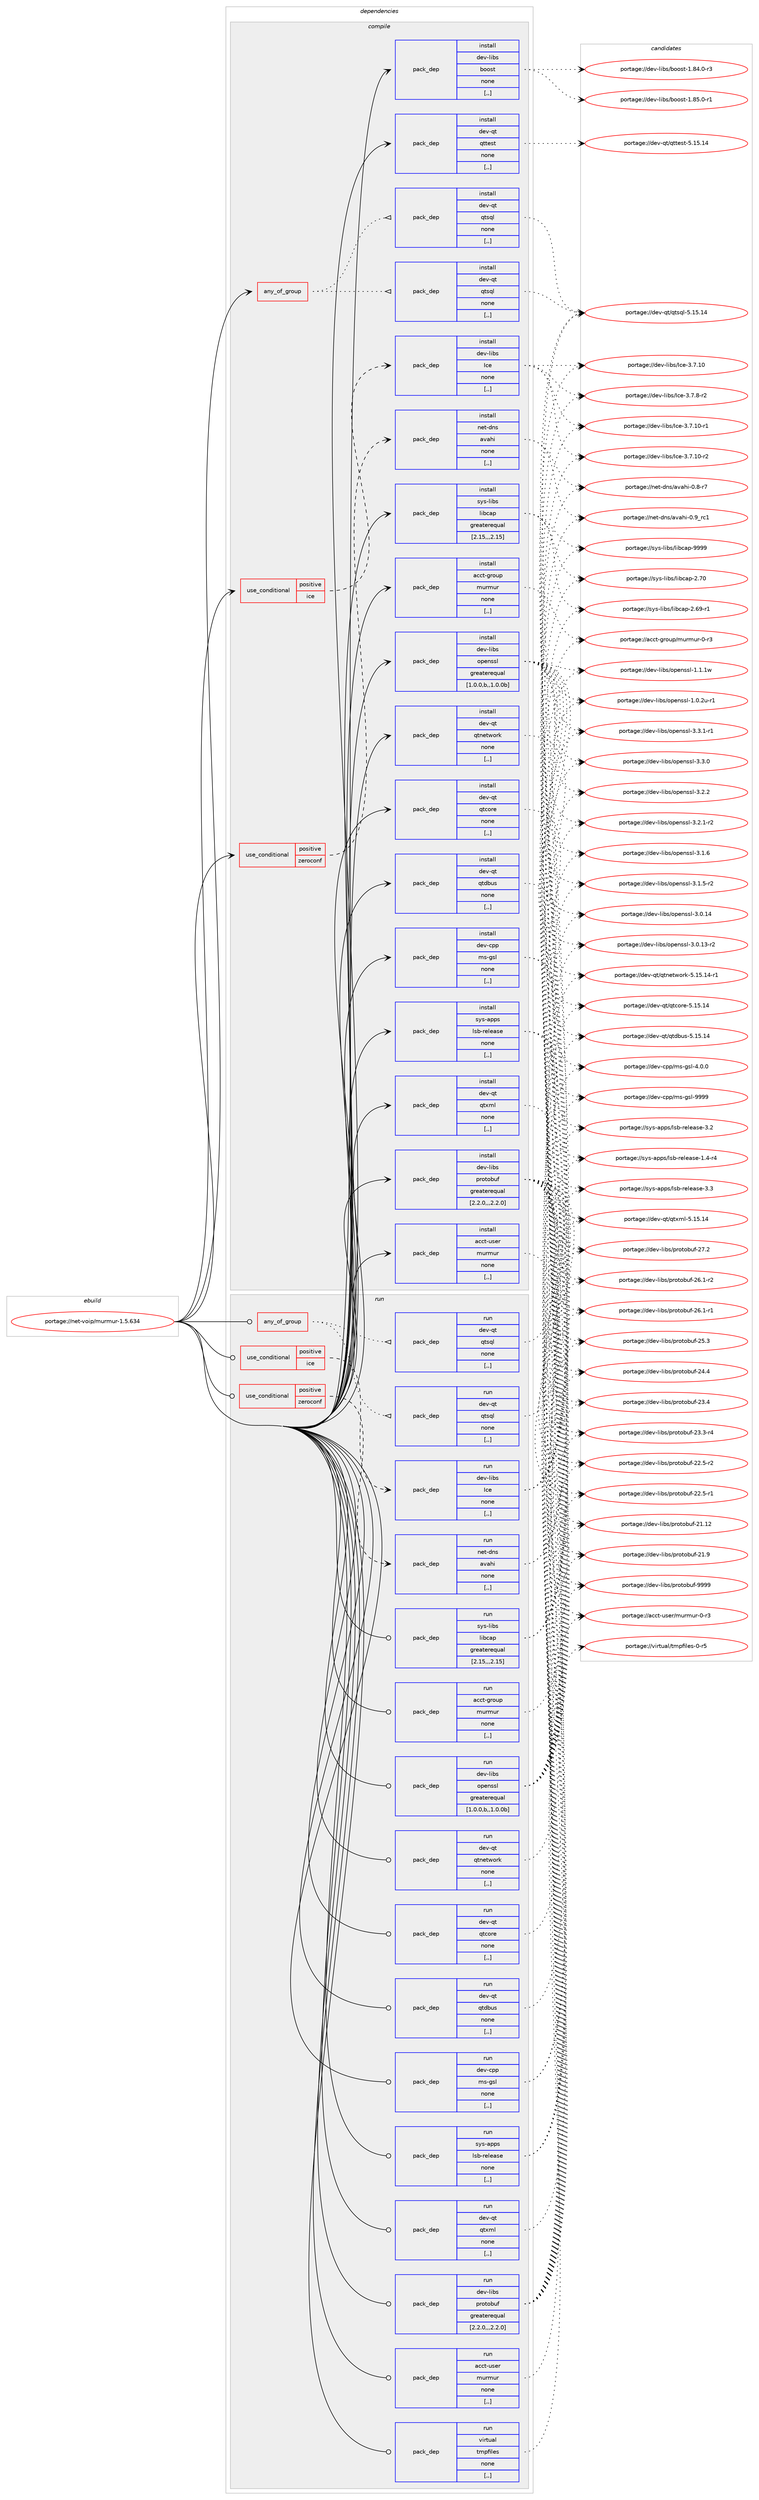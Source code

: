 digraph prolog {

# *************
# Graph options
# *************

newrank=true;
concentrate=true;
compound=true;
graph [rankdir=LR,fontname=Helvetica,fontsize=10,ranksep=1.5];#, ranksep=2.5, nodesep=0.2];
edge  [arrowhead=vee];
node  [fontname=Helvetica,fontsize=10];

# **********
# The ebuild
# **********

subgraph cluster_leftcol {
color=gray;
label=<<i>ebuild</i>>;
id [label="portage://net-voip/murmur-1.5.634", color=red, width=4, href="../net-voip/murmur-1.5.634.svg"];
}

# ****************
# The dependencies
# ****************

subgraph cluster_midcol {
color=gray;
label=<<i>dependencies</i>>;
subgraph cluster_compile {
fillcolor="#eeeeee";
style=filled;
label=<<i>compile</i>>;
subgraph any2573 {
dependency385262 [label=<<TABLE BORDER="0" CELLBORDER="1" CELLSPACING="0" CELLPADDING="4"><TR><TD CELLPADDING="10">any_of_group</TD></TR></TABLE>>, shape=none, color=red];subgraph pack280640 {
dependency385263 [label=<<TABLE BORDER="0" CELLBORDER="1" CELLSPACING="0" CELLPADDING="4" WIDTH="220"><TR><TD ROWSPAN="6" CELLPADDING="30">pack_dep</TD></TR><TR><TD WIDTH="110">install</TD></TR><TR><TD>dev-qt</TD></TR><TR><TD>qtsql</TD></TR><TR><TD>none</TD></TR><TR><TD>[,,]</TD></TR></TABLE>>, shape=none, color=blue];
}
dependency385262:e -> dependency385263:w [weight=20,style="dotted",arrowhead="oinv"];
subgraph pack280641 {
dependency385264 [label=<<TABLE BORDER="0" CELLBORDER="1" CELLSPACING="0" CELLPADDING="4" WIDTH="220"><TR><TD ROWSPAN="6" CELLPADDING="30">pack_dep</TD></TR><TR><TD WIDTH="110">install</TD></TR><TR><TD>dev-qt</TD></TR><TR><TD>qtsql</TD></TR><TR><TD>none</TD></TR><TR><TD>[,,]</TD></TR></TABLE>>, shape=none, color=blue];
}
dependency385262:e -> dependency385264:w [weight=20,style="dotted",arrowhead="oinv"];
}
id:e -> dependency385262:w [weight=20,style="solid",arrowhead="vee"];
subgraph cond101856 {
dependency385265 [label=<<TABLE BORDER="0" CELLBORDER="1" CELLSPACING="0" CELLPADDING="4"><TR><TD ROWSPAN="3" CELLPADDING="10">use_conditional</TD></TR><TR><TD>positive</TD></TR><TR><TD>ice</TD></TR></TABLE>>, shape=none, color=red];
subgraph pack280642 {
dependency385266 [label=<<TABLE BORDER="0" CELLBORDER="1" CELLSPACING="0" CELLPADDING="4" WIDTH="220"><TR><TD ROWSPAN="6" CELLPADDING="30">pack_dep</TD></TR><TR><TD WIDTH="110">install</TD></TR><TR><TD>dev-libs</TD></TR><TR><TD>Ice</TD></TR><TR><TD>none</TD></TR><TR><TD>[,,]</TD></TR></TABLE>>, shape=none, color=blue];
}
dependency385265:e -> dependency385266:w [weight=20,style="dashed",arrowhead="vee"];
}
id:e -> dependency385265:w [weight=20,style="solid",arrowhead="vee"];
subgraph cond101857 {
dependency385267 [label=<<TABLE BORDER="0" CELLBORDER="1" CELLSPACING="0" CELLPADDING="4"><TR><TD ROWSPAN="3" CELLPADDING="10">use_conditional</TD></TR><TR><TD>positive</TD></TR><TR><TD>zeroconf</TD></TR></TABLE>>, shape=none, color=red];
subgraph pack280643 {
dependency385268 [label=<<TABLE BORDER="0" CELLBORDER="1" CELLSPACING="0" CELLPADDING="4" WIDTH="220"><TR><TD ROWSPAN="6" CELLPADDING="30">pack_dep</TD></TR><TR><TD WIDTH="110">install</TD></TR><TR><TD>net-dns</TD></TR><TR><TD>avahi</TD></TR><TR><TD>none</TD></TR><TR><TD>[,,]</TD></TR></TABLE>>, shape=none, color=blue];
}
dependency385267:e -> dependency385268:w [weight=20,style="dashed",arrowhead="vee"];
}
id:e -> dependency385267:w [weight=20,style="solid",arrowhead="vee"];
subgraph pack280644 {
dependency385269 [label=<<TABLE BORDER="0" CELLBORDER="1" CELLSPACING="0" CELLPADDING="4" WIDTH="220"><TR><TD ROWSPAN="6" CELLPADDING="30">pack_dep</TD></TR><TR><TD WIDTH="110">install</TD></TR><TR><TD>acct-group</TD></TR><TR><TD>murmur</TD></TR><TR><TD>none</TD></TR><TR><TD>[,,]</TD></TR></TABLE>>, shape=none, color=blue];
}
id:e -> dependency385269:w [weight=20,style="solid",arrowhead="vee"];
subgraph pack280645 {
dependency385270 [label=<<TABLE BORDER="0" CELLBORDER="1" CELLSPACING="0" CELLPADDING="4" WIDTH="220"><TR><TD ROWSPAN="6" CELLPADDING="30">pack_dep</TD></TR><TR><TD WIDTH="110">install</TD></TR><TR><TD>acct-user</TD></TR><TR><TD>murmur</TD></TR><TR><TD>none</TD></TR><TR><TD>[,,]</TD></TR></TABLE>>, shape=none, color=blue];
}
id:e -> dependency385270:w [weight=20,style="solid",arrowhead="vee"];
subgraph pack280646 {
dependency385271 [label=<<TABLE BORDER="0" CELLBORDER="1" CELLSPACING="0" CELLPADDING="4" WIDTH="220"><TR><TD ROWSPAN="6" CELLPADDING="30">pack_dep</TD></TR><TR><TD WIDTH="110">install</TD></TR><TR><TD>dev-cpp</TD></TR><TR><TD>ms-gsl</TD></TR><TR><TD>none</TD></TR><TR><TD>[,,]</TD></TR></TABLE>>, shape=none, color=blue];
}
id:e -> dependency385271:w [weight=20,style="solid",arrowhead="vee"];
subgraph pack280647 {
dependency385272 [label=<<TABLE BORDER="0" CELLBORDER="1" CELLSPACING="0" CELLPADDING="4" WIDTH="220"><TR><TD ROWSPAN="6" CELLPADDING="30">pack_dep</TD></TR><TR><TD WIDTH="110">install</TD></TR><TR><TD>dev-libs</TD></TR><TR><TD>boost</TD></TR><TR><TD>none</TD></TR><TR><TD>[,,]</TD></TR></TABLE>>, shape=none, color=blue];
}
id:e -> dependency385272:w [weight=20,style="solid",arrowhead="vee"];
subgraph pack280648 {
dependency385273 [label=<<TABLE BORDER="0" CELLBORDER="1" CELLSPACING="0" CELLPADDING="4" WIDTH="220"><TR><TD ROWSPAN="6" CELLPADDING="30">pack_dep</TD></TR><TR><TD WIDTH="110">install</TD></TR><TR><TD>dev-libs</TD></TR><TR><TD>openssl</TD></TR><TR><TD>greaterequal</TD></TR><TR><TD>[1.0.0,b,,1.0.0b]</TD></TR></TABLE>>, shape=none, color=blue];
}
id:e -> dependency385273:w [weight=20,style="solid",arrowhead="vee"];
subgraph pack280649 {
dependency385274 [label=<<TABLE BORDER="0" CELLBORDER="1" CELLSPACING="0" CELLPADDING="4" WIDTH="220"><TR><TD ROWSPAN="6" CELLPADDING="30">pack_dep</TD></TR><TR><TD WIDTH="110">install</TD></TR><TR><TD>dev-libs</TD></TR><TR><TD>protobuf</TD></TR><TR><TD>greaterequal</TD></TR><TR><TD>[2.2.0,,,2.2.0]</TD></TR></TABLE>>, shape=none, color=blue];
}
id:e -> dependency385274:w [weight=20,style="solid",arrowhead="vee"];
subgraph pack280650 {
dependency385275 [label=<<TABLE BORDER="0" CELLBORDER="1" CELLSPACING="0" CELLPADDING="4" WIDTH="220"><TR><TD ROWSPAN="6" CELLPADDING="30">pack_dep</TD></TR><TR><TD WIDTH="110">install</TD></TR><TR><TD>dev-qt</TD></TR><TR><TD>qtcore</TD></TR><TR><TD>none</TD></TR><TR><TD>[,,]</TD></TR></TABLE>>, shape=none, color=blue];
}
id:e -> dependency385275:w [weight=20,style="solid",arrowhead="vee"];
subgraph pack280651 {
dependency385276 [label=<<TABLE BORDER="0" CELLBORDER="1" CELLSPACING="0" CELLPADDING="4" WIDTH="220"><TR><TD ROWSPAN="6" CELLPADDING="30">pack_dep</TD></TR><TR><TD WIDTH="110">install</TD></TR><TR><TD>dev-qt</TD></TR><TR><TD>qtdbus</TD></TR><TR><TD>none</TD></TR><TR><TD>[,,]</TD></TR></TABLE>>, shape=none, color=blue];
}
id:e -> dependency385276:w [weight=20,style="solid",arrowhead="vee"];
subgraph pack280652 {
dependency385277 [label=<<TABLE BORDER="0" CELLBORDER="1" CELLSPACING="0" CELLPADDING="4" WIDTH="220"><TR><TD ROWSPAN="6" CELLPADDING="30">pack_dep</TD></TR><TR><TD WIDTH="110">install</TD></TR><TR><TD>dev-qt</TD></TR><TR><TD>qtnetwork</TD></TR><TR><TD>none</TD></TR><TR><TD>[,,]</TD></TR></TABLE>>, shape=none, color=blue];
}
id:e -> dependency385277:w [weight=20,style="solid",arrowhead="vee"];
subgraph pack280653 {
dependency385278 [label=<<TABLE BORDER="0" CELLBORDER="1" CELLSPACING="0" CELLPADDING="4" WIDTH="220"><TR><TD ROWSPAN="6" CELLPADDING="30">pack_dep</TD></TR><TR><TD WIDTH="110">install</TD></TR><TR><TD>dev-qt</TD></TR><TR><TD>qttest</TD></TR><TR><TD>none</TD></TR><TR><TD>[,,]</TD></TR></TABLE>>, shape=none, color=blue];
}
id:e -> dependency385278:w [weight=20,style="solid",arrowhead="vee"];
subgraph pack280654 {
dependency385279 [label=<<TABLE BORDER="0" CELLBORDER="1" CELLSPACING="0" CELLPADDING="4" WIDTH="220"><TR><TD ROWSPAN="6" CELLPADDING="30">pack_dep</TD></TR><TR><TD WIDTH="110">install</TD></TR><TR><TD>dev-qt</TD></TR><TR><TD>qtxml</TD></TR><TR><TD>none</TD></TR><TR><TD>[,,]</TD></TR></TABLE>>, shape=none, color=blue];
}
id:e -> dependency385279:w [weight=20,style="solid",arrowhead="vee"];
subgraph pack280655 {
dependency385280 [label=<<TABLE BORDER="0" CELLBORDER="1" CELLSPACING="0" CELLPADDING="4" WIDTH="220"><TR><TD ROWSPAN="6" CELLPADDING="30">pack_dep</TD></TR><TR><TD WIDTH="110">install</TD></TR><TR><TD>sys-apps</TD></TR><TR><TD>lsb-release</TD></TR><TR><TD>none</TD></TR><TR><TD>[,,]</TD></TR></TABLE>>, shape=none, color=blue];
}
id:e -> dependency385280:w [weight=20,style="solid",arrowhead="vee"];
subgraph pack280656 {
dependency385281 [label=<<TABLE BORDER="0" CELLBORDER="1" CELLSPACING="0" CELLPADDING="4" WIDTH="220"><TR><TD ROWSPAN="6" CELLPADDING="30">pack_dep</TD></TR><TR><TD WIDTH="110">install</TD></TR><TR><TD>sys-libs</TD></TR><TR><TD>libcap</TD></TR><TR><TD>greaterequal</TD></TR><TR><TD>[2.15,,,2.15]</TD></TR></TABLE>>, shape=none, color=blue];
}
id:e -> dependency385281:w [weight=20,style="solid",arrowhead="vee"];
}
subgraph cluster_compileandrun {
fillcolor="#eeeeee";
style=filled;
label=<<i>compile and run</i>>;
}
subgraph cluster_run {
fillcolor="#eeeeee";
style=filled;
label=<<i>run</i>>;
subgraph any2574 {
dependency385282 [label=<<TABLE BORDER="0" CELLBORDER="1" CELLSPACING="0" CELLPADDING="4"><TR><TD CELLPADDING="10">any_of_group</TD></TR></TABLE>>, shape=none, color=red];subgraph pack280657 {
dependency385283 [label=<<TABLE BORDER="0" CELLBORDER="1" CELLSPACING="0" CELLPADDING="4" WIDTH="220"><TR><TD ROWSPAN="6" CELLPADDING="30">pack_dep</TD></TR><TR><TD WIDTH="110">run</TD></TR><TR><TD>dev-qt</TD></TR><TR><TD>qtsql</TD></TR><TR><TD>none</TD></TR><TR><TD>[,,]</TD></TR></TABLE>>, shape=none, color=blue];
}
dependency385282:e -> dependency385283:w [weight=20,style="dotted",arrowhead="oinv"];
subgraph pack280658 {
dependency385284 [label=<<TABLE BORDER="0" CELLBORDER="1" CELLSPACING="0" CELLPADDING="4" WIDTH="220"><TR><TD ROWSPAN="6" CELLPADDING="30">pack_dep</TD></TR><TR><TD WIDTH="110">run</TD></TR><TR><TD>dev-qt</TD></TR><TR><TD>qtsql</TD></TR><TR><TD>none</TD></TR><TR><TD>[,,]</TD></TR></TABLE>>, shape=none, color=blue];
}
dependency385282:e -> dependency385284:w [weight=20,style="dotted",arrowhead="oinv"];
}
id:e -> dependency385282:w [weight=20,style="solid",arrowhead="odot"];
subgraph cond101858 {
dependency385285 [label=<<TABLE BORDER="0" CELLBORDER="1" CELLSPACING="0" CELLPADDING="4"><TR><TD ROWSPAN="3" CELLPADDING="10">use_conditional</TD></TR><TR><TD>positive</TD></TR><TR><TD>ice</TD></TR></TABLE>>, shape=none, color=red];
subgraph pack280659 {
dependency385286 [label=<<TABLE BORDER="0" CELLBORDER="1" CELLSPACING="0" CELLPADDING="4" WIDTH="220"><TR><TD ROWSPAN="6" CELLPADDING="30">pack_dep</TD></TR><TR><TD WIDTH="110">run</TD></TR><TR><TD>dev-libs</TD></TR><TR><TD>Ice</TD></TR><TR><TD>none</TD></TR><TR><TD>[,,]</TD></TR></TABLE>>, shape=none, color=blue];
}
dependency385285:e -> dependency385286:w [weight=20,style="dashed",arrowhead="vee"];
}
id:e -> dependency385285:w [weight=20,style="solid",arrowhead="odot"];
subgraph cond101859 {
dependency385287 [label=<<TABLE BORDER="0" CELLBORDER="1" CELLSPACING="0" CELLPADDING="4"><TR><TD ROWSPAN="3" CELLPADDING="10">use_conditional</TD></TR><TR><TD>positive</TD></TR><TR><TD>zeroconf</TD></TR></TABLE>>, shape=none, color=red];
subgraph pack280660 {
dependency385288 [label=<<TABLE BORDER="0" CELLBORDER="1" CELLSPACING="0" CELLPADDING="4" WIDTH="220"><TR><TD ROWSPAN="6" CELLPADDING="30">pack_dep</TD></TR><TR><TD WIDTH="110">run</TD></TR><TR><TD>net-dns</TD></TR><TR><TD>avahi</TD></TR><TR><TD>none</TD></TR><TR><TD>[,,]</TD></TR></TABLE>>, shape=none, color=blue];
}
dependency385287:e -> dependency385288:w [weight=20,style="dashed",arrowhead="vee"];
}
id:e -> dependency385287:w [weight=20,style="solid",arrowhead="odot"];
subgraph pack280661 {
dependency385289 [label=<<TABLE BORDER="0" CELLBORDER="1" CELLSPACING="0" CELLPADDING="4" WIDTH="220"><TR><TD ROWSPAN="6" CELLPADDING="30">pack_dep</TD></TR><TR><TD WIDTH="110">run</TD></TR><TR><TD>acct-group</TD></TR><TR><TD>murmur</TD></TR><TR><TD>none</TD></TR><TR><TD>[,,]</TD></TR></TABLE>>, shape=none, color=blue];
}
id:e -> dependency385289:w [weight=20,style="solid",arrowhead="odot"];
subgraph pack280662 {
dependency385290 [label=<<TABLE BORDER="0" CELLBORDER="1" CELLSPACING="0" CELLPADDING="4" WIDTH="220"><TR><TD ROWSPAN="6" CELLPADDING="30">pack_dep</TD></TR><TR><TD WIDTH="110">run</TD></TR><TR><TD>acct-user</TD></TR><TR><TD>murmur</TD></TR><TR><TD>none</TD></TR><TR><TD>[,,]</TD></TR></TABLE>>, shape=none, color=blue];
}
id:e -> dependency385290:w [weight=20,style="solid",arrowhead="odot"];
subgraph pack280663 {
dependency385291 [label=<<TABLE BORDER="0" CELLBORDER="1" CELLSPACING="0" CELLPADDING="4" WIDTH="220"><TR><TD ROWSPAN="6" CELLPADDING="30">pack_dep</TD></TR><TR><TD WIDTH="110">run</TD></TR><TR><TD>dev-cpp</TD></TR><TR><TD>ms-gsl</TD></TR><TR><TD>none</TD></TR><TR><TD>[,,]</TD></TR></TABLE>>, shape=none, color=blue];
}
id:e -> dependency385291:w [weight=20,style="solid",arrowhead="odot"];
subgraph pack280664 {
dependency385292 [label=<<TABLE BORDER="0" CELLBORDER="1" CELLSPACING="0" CELLPADDING="4" WIDTH="220"><TR><TD ROWSPAN="6" CELLPADDING="30">pack_dep</TD></TR><TR><TD WIDTH="110">run</TD></TR><TR><TD>dev-libs</TD></TR><TR><TD>openssl</TD></TR><TR><TD>greaterequal</TD></TR><TR><TD>[1.0.0,b,,1.0.0b]</TD></TR></TABLE>>, shape=none, color=blue];
}
id:e -> dependency385292:w [weight=20,style="solid",arrowhead="odot"];
subgraph pack280665 {
dependency385293 [label=<<TABLE BORDER="0" CELLBORDER="1" CELLSPACING="0" CELLPADDING="4" WIDTH="220"><TR><TD ROWSPAN="6" CELLPADDING="30">pack_dep</TD></TR><TR><TD WIDTH="110">run</TD></TR><TR><TD>dev-libs</TD></TR><TR><TD>protobuf</TD></TR><TR><TD>greaterequal</TD></TR><TR><TD>[2.2.0,,,2.2.0]</TD></TR></TABLE>>, shape=none, color=blue];
}
id:e -> dependency385293:w [weight=20,style="solid",arrowhead="odot"];
subgraph pack280666 {
dependency385294 [label=<<TABLE BORDER="0" CELLBORDER="1" CELLSPACING="0" CELLPADDING="4" WIDTH="220"><TR><TD ROWSPAN="6" CELLPADDING="30">pack_dep</TD></TR><TR><TD WIDTH="110">run</TD></TR><TR><TD>dev-qt</TD></TR><TR><TD>qtcore</TD></TR><TR><TD>none</TD></TR><TR><TD>[,,]</TD></TR></TABLE>>, shape=none, color=blue];
}
id:e -> dependency385294:w [weight=20,style="solid",arrowhead="odot"];
subgraph pack280667 {
dependency385295 [label=<<TABLE BORDER="0" CELLBORDER="1" CELLSPACING="0" CELLPADDING="4" WIDTH="220"><TR><TD ROWSPAN="6" CELLPADDING="30">pack_dep</TD></TR><TR><TD WIDTH="110">run</TD></TR><TR><TD>dev-qt</TD></TR><TR><TD>qtdbus</TD></TR><TR><TD>none</TD></TR><TR><TD>[,,]</TD></TR></TABLE>>, shape=none, color=blue];
}
id:e -> dependency385295:w [weight=20,style="solid",arrowhead="odot"];
subgraph pack280668 {
dependency385296 [label=<<TABLE BORDER="0" CELLBORDER="1" CELLSPACING="0" CELLPADDING="4" WIDTH="220"><TR><TD ROWSPAN="6" CELLPADDING="30">pack_dep</TD></TR><TR><TD WIDTH="110">run</TD></TR><TR><TD>dev-qt</TD></TR><TR><TD>qtnetwork</TD></TR><TR><TD>none</TD></TR><TR><TD>[,,]</TD></TR></TABLE>>, shape=none, color=blue];
}
id:e -> dependency385296:w [weight=20,style="solid",arrowhead="odot"];
subgraph pack280669 {
dependency385297 [label=<<TABLE BORDER="0" CELLBORDER="1" CELLSPACING="0" CELLPADDING="4" WIDTH="220"><TR><TD ROWSPAN="6" CELLPADDING="30">pack_dep</TD></TR><TR><TD WIDTH="110">run</TD></TR><TR><TD>dev-qt</TD></TR><TR><TD>qtxml</TD></TR><TR><TD>none</TD></TR><TR><TD>[,,]</TD></TR></TABLE>>, shape=none, color=blue];
}
id:e -> dependency385297:w [weight=20,style="solid",arrowhead="odot"];
subgraph pack280670 {
dependency385298 [label=<<TABLE BORDER="0" CELLBORDER="1" CELLSPACING="0" CELLPADDING="4" WIDTH="220"><TR><TD ROWSPAN="6" CELLPADDING="30">pack_dep</TD></TR><TR><TD WIDTH="110">run</TD></TR><TR><TD>sys-apps</TD></TR><TR><TD>lsb-release</TD></TR><TR><TD>none</TD></TR><TR><TD>[,,]</TD></TR></TABLE>>, shape=none, color=blue];
}
id:e -> dependency385298:w [weight=20,style="solid",arrowhead="odot"];
subgraph pack280671 {
dependency385299 [label=<<TABLE BORDER="0" CELLBORDER="1" CELLSPACING="0" CELLPADDING="4" WIDTH="220"><TR><TD ROWSPAN="6" CELLPADDING="30">pack_dep</TD></TR><TR><TD WIDTH="110">run</TD></TR><TR><TD>sys-libs</TD></TR><TR><TD>libcap</TD></TR><TR><TD>greaterequal</TD></TR><TR><TD>[2.15,,,2.15]</TD></TR></TABLE>>, shape=none, color=blue];
}
id:e -> dependency385299:w [weight=20,style="solid",arrowhead="odot"];
subgraph pack280672 {
dependency385300 [label=<<TABLE BORDER="0" CELLBORDER="1" CELLSPACING="0" CELLPADDING="4" WIDTH="220"><TR><TD ROWSPAN="6" CELLPADDING="30">pack_dep</TD></TR><TR><TD WIDTH="110">run</TD></TR><TR><TD>virtual</TD></TR><TR><TD>tmpfiles</TD></TR><TR><TD>none</TD></TR><TR><TD>[,,]</TD></TR></TABLE>>, shape=none, color=blue];
}
id:e -> dependency385300:w [weight=20,style="solid",arrowhead="odot"];
}
}

# **************
# The candidates
# **************

subgraph cluster_choices {
rank=same;
color=gray;
label=<<i>candidates</i>>;

subgraph choice280640 {
color=black;
nodesep=1;
choice10010111845113116471131161151131084553464953464952 [label="portage://dev-qt/qtsql-5.15.14", color=red, width=4,href="../dev-qt/qtsql-5.15.14.svg"];
dependency385263:e -> choice10010111845113116471131161151131084553464953464952:w [style=dotted,weight="100"];
}
subgraph choice280641 {
color=black;
nodesep=1;
choice10010111845113116471131161151131084553464953464952 [label="portage://dev-qt/qtsql-5.15.14", color=red, width=4,href="../dev-qt/qtsql-5.15.14.svg"];
dependency385264:e -> choice10010111845113116471131161151131084553464953464952:w [style=dotted,weight="100"];
}
subgraph choice280642 {
color=black;
nodesep=1;
choice1001011184510810598115477399101455146554649484511450 [label="portage://dev-libs/Ice-3.7.10-r2", color=red, width=4,href="../dev-libs/Ice-3.7.10-r2.svg"];
choice1001011184510810598115477399101455146554649484511449 [label="portage://dev-libs/Ice-3.7.10-r1", color=red, width=4,href="../dev-libs/Ice-3.7.10-r1.svg"];
choice100101118451081059811547739910145514655464948 [label="portage://dev-libs/Ice-3.7.10", color=red, width=4,href="../dev-libs/Ice-3.7.10.svg"];
choice10010111845108105981154773991014551465546564511450 [label="portage://dev-libs/Ice-3.7.8-r2", color=red, width=4,href="../dev-libs/Ice-3.7.8-r2.svg"];
dependency385266:e -> choice1001011184510810598115477399101455146554649484511450:w [style=dotted,weight="100"];
dependency385266:e -> choice1001011184510810598115477399101455146554649484511449:w [style=dotted,weight="100"];
dependency385266:e -> choice100101118451081059811547739910145514655464948:w [style=dotted,weight="100"];
dependency385266:e -> choice10010111845108105981154773991014551465546564511450:w [style=dotted,weight="100"];
}
subgraph choice280643 {
color=black;
nodesep=1;
choice1101011164510011011547971189710410545484657951149949 [label="portage://net-dns/avahi-0.9_rc1", color=red, width=4,href="../net-dns/avahi-0.9_rc1.svg"];
choice11010111645100110115479711897104105454846564511455 [label="portage://net-dns/avahi-0.8-r7", color=red, width=4,href="../net-dns/avahi-0.8-r7.svg"];
dependency385268:e -> choice1101011164510011011547971189710410545484657951149949:w [style=dotted,weight="100"];
dependency385268:e -> choice11010111645100110115479711897104105454846564511455:w [style=dotted,weight="100"];
}
subgraph choice280644 {
color=black;
nodesep=1;
choice979999116451031141111171124710911711410911711445484511451 [label="portage://acct-group/murmur-0-r3", color=red, width=4,href="../acct-group/murmur-0-r3.svg"];
dependency385269:e -> choice979999116451031141111171124710911711410911711445484511451:w [style=dotted,weight="100"];
}
subgraph choice280645 {
color=black;
nodesep=1;
choice979999116451171151011144710911711410911711445484511451 [label="portage://acct-user/murmur-0-r3", color=red, width=4,href="../acct-user/murmur-0-r3.svg"];
dependency385270:e -> choice979999116451171151011144710911711410911711445484511451:w [style=dotted,weight="100"];
}
subgraph choice280646 {
color=black;
nodesep=1;
choice100101118459911211247109115451031151084557575757 [label="portage://dev-cpp/ms-gsl-9999", color=red, width=4,href="../dev-cpp/ms-gsl-9999.svg"];
choice10010111845991121124710911545103115108455246484648 [label="portage://dev-cpp/ms-gsl-4.0.0", color=red, width=4,href="../dev-cpp/ms-gsl-4.0.0.svg"];
dependency385271:e -> choice100101118459911211247109115451031151084557575757:w [style=dotted,weight="100"];
dependency385271:e -> choice10010111845991121124710911545103115108455246484648:w [style=dotted,weight="100"];
}
subgraph choice280647 {
color=black;
nodesep=1;
choice10010111845108105981154798111111115116454946565346484511449 [label="portage://dev-libs/boost-1.85.0-r1", color=red, width=4,href="../dev-libs/boost-1.85.0-r1.svg"];
choice10010111845108105981154798111111115116454946565246484511451 [label="portage://dev-libs/boost-1.84.0-r3", color=red, width=4,href="../dev-libs/boost-1.84.0-r3.svg"];
dependency385272:e -> choice10010111845108105981154798111111115116454946565346484511449:w [style=dotted,weight="100"];
dependency385272:e -> choice10010111845108105981154798111111115116454946565246484511451:w [style=dotted,weight="100"];
}
subgraph choice280648 {
color=black;
nodesep=1;
choice1001011184510810598115471111121011101151151084551465146494511449 [label="portage://dev-libs/openssl-3.3.1-r1", color=red, width=4,href="../dev-libs/openssl-3.3.1-r1.svg"];
choice100101118451081059811547111112101110115115108455146514648 [label="portage://dev-libs/openssl-3.3.0", color=red, width=4,href="../dev-libs/openssl-3.3.0.svg"];
choice100101118451081059811547111112101110115115108455146504650 [label="portage://dev-libs/openssl-3.2.2", color=red, width=4,href="../dev-libs/openssl-3.2.2.svg"];
choice1001011184510810598115471111121011101151151084551465046494511450 [label="portage://dev-libs/openssl-3.2.1-r2", color=red, width=4,href="../dev-libs/openssl-3.2.1-r2.svg"];
choice100101118451081059811547111112101110115115108455146494654 [label="portage://dev-libs/openssl-3.1.6", color=red, width=4,href="../dev-libs/openssl-3.1.6.svg"];
choice1001011184510810598115471111121011101151151084551464946534511450 [label="portage://dev-libs/openssl-3.1.5-r2", color=red, width=4,href="../dev-libs/openssl-3.1.5-r2.svg"];
choice10010111845108105981154711111210111011511510845514648464952 [label="portage://dev-libs/openssl-3.0.14", color=red, width=4,href="../dev-libs/openssl-3.0.14.svg"];
choice100101118451081059811547111112101110115115108455146484649514511450 [label="portage://dev-libs/openssl-3.0.13-r2", color=red, width=4,href="../dev-libs/openssl-3.0.13-r2.svg"];
choice100101118451081059811547111112101110115115108454946494649119 [label="portage://dev-libs/openssl-1.1.1w", color=red, width=4,href="../dev-libs/openssl-1.1.1w.svg"];
choice1001011184510810598115471111121011101151151084549464846501174511449 [label="portage://dev-libs/openssl-1.0.2u-r1", color=red, width=4,href="../dev-libs/openssl-1.0.2u-r1.svg"];
dependency385273:e -> choice1001011184510810598115471111121011101151151084551465146494511449:w [style=dotted,weight="100"];
dependency385273:e -> choice100101118451081059811547111112101110115115108455146514648:w [style=dotted,weight="100"];
dependency385273:e -> choice100101118451081059811547111112101110115115108455146504650:w [style=dotted,weight="100"];
dependency385273:e -> choice1001011184510810598115471111121011101151151084551465046494511450:w [style=dotted,weight="100"];
dependency385273:e -> choice100101118451081059811547111112101110115115108455146494654:w [style=dotted,weight="100"];
dependency385273:e -> choice1001011184510810598115471111121011101151151084551464946534511450:w [style=dotted,weight="100"];
dependency385273:e -> choice10010111845108105981154711111210111011511510845514648464952:w [style=dotted,weight="100"];
dependency385273:e -> choice100101118451081059811547111112101110115115108455146484649514511450:w [style=dotted,weight="100"];
dependency385273:e -> choice100101118451081059811547111112101110115115108454946494649119:w [style=dotted,weight="100"];
dependency385273:e -> choice1001011184510810598115471111121011101151151084549464846501174511449:w [style=dotted,weight="100"];
}
subgraph choice280649 {
color=black;
nodesep=1;
choice100101118451081059811547112114111116111981171024557575757 [label="portage://dev-libs/protobuf-9999", color=red, width=4,href="../dev-libs/protobuf-9999.svg"];
choice100101118451081059811547112114111116111981171024550554650 [label="portage://dev-libs/protobuf-27.2", color=red, width=4,href="../dev-libs/protobuf-27.2.svg"];
choice1001011184510810598115471121141111161119811710245505446494511450 [label="portage://dev-libs/protobuf-26.1-r2", color=red, width=4,href="../dev-libs/protobuf-26.1-r2.svg"];
choice1001011184510810598115471121141111161119811710245505446494511449 [label="portage://dev-libs/protobuf-26.1-r1", color=red, width=4,href="../dev-libs/protobuf-26.1-r1.svg"];
choice100101118451081059811547112114111116111981171024550534651 [label="portage://dev-libs/protobuf-25.3", color=red, width=4,href="../dev-libs/protobuf-25.3.svg"];
choice100101118451081059811547112114111116111981171024550524652 [label="portage://dev-libs/protobuf-24.4", color=red, width=4,href="../dev-libs/protobuf-24.4.svg"];
choice100101118451081059811547112114111116111981171024550514652 [label="portage://dev-libs/protobuf-23.4", color=red, width=4,href="../dev-libs/protobuf-23.4.svg"];
choice1001011184510810598115471121141111161119811710245505146514511452 [label="portage://dev-libs/protobuf-23.3-r4", color=red, width=4,href="../dev-libs/protobuf-23.3-r4.svg"];
choice1001011184510810598115471121141111161119811710245505046534511450 [label="portage://dev-libs/protobuf-22.5-r2", color=red, width=4,href="../dev-libs/protobuf-22.5-r2.svg"];
choice1001011184510810598115471121141111161119811710245505046534511449 [label="portage://dev-libs/protobuf-22.5-r1", color=red, width=4,href="../dev-libs/protobuf-22.5-r1.svg"];
choice10010111845108105981154711211411111611198117102455049464950 [label="portage://dev-libs/protobuf-21.12", color=red, width=4,href="../dev-libs/protobuf-21.12.svg"];
choice100101118451081059811547112114111116111981171024550494657 [label="portage://dev-libs/protobuf-21.9", color=red, width=4,href="../dev-libs/protobuf-21.9.svg"];
dependency385274:e -> choice100101118451081059811547112114111116111981171024557575757:w [style=dotted,weight="100"];
dependency385274:e -> choice100101118451081059811547112114111116111981171024550554650:w [style=dotted,weight="100"];
dependency385274:e -> choice1001011184510810598115471121141111161119811710245505446494511450:w [style=dotted,weight="100"];
dependency385274:e -> choice1001011184510810598115471121141111161119811710245505446494511449:w [style=dotted,weight="100"];
dependency385274:e -> choice100101118451081059811547112114111116111981171024550534651:w [style=dotted,weight="100"];
dependency385274:e -> choice100101118451081059811547112114111116111981171024550524652:w [style=dotted,weight="100"];
dependency385274:e -> choice100101118451081059811547112114111116111981171024550514652:w [style=dotted,weight="100"];
dependency385274:e -> choice1001011184510810598115471121141111161119811710245505146514511452:w [style=dotted,weight="100"];
dependency385274:e -> choice1001011184510810598115471121141111161119811710245505046534511450:w [style=dotted,weight="100"];
dependency385274:e -> choice1001011184510810598115471121141111161119811710245505046534511449:w [style=dotted,weight="100"];
dependency385274:e -> choice10010111845108105981154711211411111611198117102455049464950:w [style=dotted,weight="100"];
dependency385274:e -> choice100101118451081059811547112114111116111981171024550494657:w [style=dotted,weight="100"];
}
subgraph choice280650 {
color=black;
nodesep=1;
choice1001011184511311647113116991111141014553464953464952 [label="portage://dev-qt/qtcore-5.15.14", color=red, width=4,href="../dev-qt/qtcore-5.15.14.svg"];
dependency385275:e -> choice1001011184511311647113116991111141014553464953464952:w [style=dotted,weight="100"];
}
subgraph choice280651 {
color=black;
nodesep=1;
choice1001011184511311647113116100981171154553464953464952 [label="portage://dev-qt/qtdbus-5.15.14", color=red, width=4,href="../dev-qt/qtdbus-5.15.14.svg"];
dependency385276:e -> choice1001011184511311647113116100981171154553464953464952:w [style=dotted,weight="100"];
}
subgraph choice280652 {
color=black;
nodesep=1;
choice100101118451131164711311611010111611911111410745534649534649524511449 [label="portage://dev-qt/qtnetwork-5.15.14-r1", color=red, width=4,href="../dev-qt/qtnetwork-5.15.14-r1.svg"];
dependency385277:e -> choice100101118451131164711311611010111611911111410745534649534649524511449:w [style=dotted,weight="100"];
}
subgraph choice280653 {
color=black;
nodesep=1;
choice10010111845113116471131161161011151164553464953464952 [label="portage://dev-qt/qttest-5.15.14", color=red, width=4,href="../dev-qt/qttest-5.15.14.svg"];
dependency385278:e -> choice10010111845113116471131161161011151164553464953464952:w [style=dotted,weight="100"];
}
subgraph choice280654 {
color=black;
nodesep=1;
choice10010111845113116471131161201091084553464953464952 [label="portage://dev-qt/qtxml-5.15.14", color=red, width=4,href="../dev-qt/qtxml-5.15.14.svg"];
dependency385279:e -> choice10010111845113116471131161201091084553464953464952:w [style=dotted,weight="100"];
}
subgraph choice280655 {
color=black;
nodesep=1;
choice11512111545971121121154710811598451141011081019711510145514651 [label="portage://sys-apps/lsb-release-3.3", color=red, width=4,href="../sys-apps/lsb-release-3.3.svg"];
choice11512111545971121121154710811598451141011081019711510145514650 [label="portage://sys-apps/lsb-release-3.2", color=red, width=4,href="../sys-apps/lsb-release-3.2.svg"];
choice115121115459711211211547108115984511410110810197115101454946524511452 [label="portage://sys-apps/lsb-release-1.4-r4", color=red, width=4,href="../sys-apps/lsb-release-1.4-r4.svg"];
dependency385280:e -> choice11512111545971121121154710811598451141011081019711510145514651:w [style=dotted,weight="100"];
dependency385280:e -> choice11512111545971121121154710811598451141011081019711510145514650:w [style=dotted,weight="100"];
dependency385280:e -> choice115121115459711211211547108115984511410110810197115101454946524511452:w [style=dotted,weight="100"];
}
subgraph choice280656 {
color=black;
nodesep=1;
choice1151211154510810598115471081059899971124557575757 [label="portage://sys-libs/libcap-9999", color=red, width=4,href="../sys-libs/libcap-9999.svg"];
choice1151211154510810598115471081059899971124550465548 [label="portage://sys-libs/libcap-2.70", color=red, width=4,href="../sys-libs/libcap-2.70.svg"];
choice11512111545108105981154710810598999711245504654574511449 [label="portage://sys-libs/libcap-2.69-r1", color=red, width=4,href="../sys-libs/libcap-2.69-r1.svg"];
dependency385281:e -> choice1151211154510810598115471081059899971124557575757:w [style=dotted,weight="100"];
dependency385281:e -> choice1151211154510810598115471081059899971124550465548:w [style=dotted,weight="100"];
dependency385281:e -> choice11512111545108105981154710810598999711245504654574511449:w [style=dotted,weight="100"];
}
subgraph choice280657 {
color=black;
nodesep=1;
choice10010111845113116471131161151131084553464953464952 [label="portage://dev-qt/qtsql-5.15.14", color=red, width=4,href="../dev-qt/qtsql-5.15.14.svg"];
dependency385283:e -> choice10010111845113116471131161151131084553464953464952:w [style=dotted,weight="100"];
}
subgraph choice280658 {
color=black;
nodesep=1;
choice10010111845113116471131161151131084553464953464952 [label="portage://dev-qt/qtsql-5.15.14", color=red, width=4,href="../dev-qt/qtsql-5.15.14.svg"];
dependency385284:e -> choice10010111845113116471131161151131084553464953464952:w [style=dotted,weight="100"];
}
subgraph choice280659 {
color=black;
nodesep=1;
choice1001011184510810598115477399101455146554649484511450 [label="portage://dev-libs/Ice-3.7.10-r2", color=red, width=4,href="../dev-libs/Ice-3.7.10-r2.svg"];
choice1001011184510810598115477399101455146554649484511449 [label="portage://dev-libs/Ice-3.7.10-r1", color=red, width=4,href="../dev-libs/Ice-3.7.10-r1.svg"];
choice100101118451081059811547739910145514655464948 [label="portage://dev-libs/Ice-3.7.10", color=red, width=4,href="../dev-libs/Ice-3.7.10.svg"];
choice10010111845108105981154773991014551465546564511450 [label="portage://dev-libs/Ice-3.7.8-r2", color=red, width=4,href="../dev-libs/Ice-3.7.8-r2.svg"];
dependency385286:e -> choice1001011184510810598115477399101455146554649484511450:w [style=dotted,weight="100"];
dependency385286:e -> choice1001011184510810598115477399101455146554649484511449:w [style=dotted,weight="100"];
dependency385286:e -> choice100101118451081059811547739910145514655464948:w [style=dotted,weight="100"];
dependency385286:e -> choice10010111845108105981154773991014551465546564511450:w [style=dotted,weight="100"];
}
subgraph choice280660 {
color=black;
nodesep=1;
choice1101011164510011011547971189710410545484657951149949 [label="portage://net-dns/avahi-0.9_rc1", color=red, width=4,href="../net-dns/avahi-0.9_rc1.svg"];
choice11010111645100110115479711897104105454846564511455 [label="portage://net-dns/avahi-0.8-r7", color=red, width=4,href="../net-dns/avahi-0.8-r7.svg"];
dependency385288:e -> choice1101011164510011011547971189710410545484657951149949:w [style=dotted,weight="100"];
dependency385288:e -> choice11010111645100110115479711897104105454846564511455:w [style=dotted,weight="100"];
}
subgraph choice280661 {
color=black;
nodesep=1;
choice979999116451031141111171124710911711410911711445484511451 [label="portage://acct-group/murmur-0-r3", color=red, width=4,href="../acct-group/murmur-0-r3.svg"];
dependency385289:e -> choice979999116451031141111171124710911711410911711445484511451:w [style=dotted,weight="100"];
}
subgraph choice280662 {
color=black;
nodesep=1;
choice979999116451171151011144710911711410911711445484511451 [label="portage://acct-user/murmur-0-r3", color=red, width=4,href="../acct-user/murmur-0-r3.svg"];
dependency385290:e -> choice979999116451171151011144710911711410911711445484511451:w [style=dotted,weight="100"];
}
subgraph choice280663 {
color=black;
nodesep=1;
choice100101118459911211247109115451031151084557575757 [label="portage://dev-cpp/ms-gsl-9999", color=red, width=4,href="../dev-cpp/ms-gsl-9999.svg"];
choice10010111845991121124710911545103115108455246484648 [label="portage://dev-cpp/ms-gsl-4.0.0", color=red, width=4,href="../dev-cpp/ms-gsl-4.0.0.svg"];
dependency385291:e -> choice100101118459911211247109115451031151084557575757:w [style=dotted,weight="100"];
dependency385291:e -> choice10010111845991121124710911545103115108455246484648:w [style=dotted,weight="100"];
}
subgraph choice280664 {
color=black;
nodesep=1;
choice1001011184510810598115471111121011101151151084551465146494511449 [label="portage://dev-libs/openssl-3.3.1-r1", color=red, width=4,href="../dev-libs/openssl-3.3.1-r1.svg"];
choice100101118451081059811547111112101110115115108455146514648 [label="portage://dev-libs/openssl-3.3.0", color=red, width=4,href="../dev-libs/openssl-3.3.0.svg"];
choice100101118451081059811547111112101110115115108455146504650 [label="portage://dev-libs/openssl-3.2.2", color=red, width=4,href="../dev-libs/openssl-3.2.2.svg"];
choice1001011184510810598115471111121011101151151084551465046494511450 [label="portage://dev-libs/openssl-3.2.1-r2", color=red, width=4,href="../dev-libs/openssl-3.2.1-r2.svg"];
choice100101118451081059811547111112101110115115108455146494654 [label="portage://dev-libs/openssl-3.1.6", color=red, width=4,href="../dev-libs/openssl-3.1.6.svg"];
choice1001011184510810598115471111121011101151151084551464946534511450 [label="portage://dev-libs/openssl-3.1.5-r2", color=red, width=4,href="../dev-libs/openssl-3.1.5-r2.svg"];
choice10010111845108105981154711111210111011511510845514648464952 [label="portage://dev-libs/openssl-3.0.14", color=red, width=4,href="../dev-libs/openssl-3.0.14.svg"];
choice100101118451081059811547111112101110115115108455146484649514511450 [label="portage://dev-libs/openssl-3.0.13-r2", color=red, width=4,href="../dev-libs/openssl-3.0.13-r2.svg"];
choice100101118451081059811547111112101110115115108454946494649119 [label="portage://dev-libs/openssl-1.1.1w", color=red, width=4,href="../dev-libs/openssl-1.1.1w.svg"];
choice1001011184510810598115471111121011101151151084549464846501174511449 [label="portage://dev-libs/openssl-1.0.2u-r1", color=red, width=4,href="../dev-libs/openssl-1.0.2u-r1.svg"];
dependency385292:e -> choice1001011184510810598115471111121011101151151084551465146494511449:w [style=dotted,weight="100"];
dependency385292:e -> choice100101118451081059811547111112101110115115108455146514648:w [style=dotted,weight="100"];
dependency385292:e -> choice100101118451081059811547111112101110115115108455146504650:w [style=dotted,weight="100"];
dependency385292:e -> choice1001011184510810598115471111121011101151151084551465046494511450:w [style=dotted,weight="100"];
dependency385292:e -> choice100101118451081059811547111112101110115115108455146494654:w [style=dotted,weight="100"];
dependency385292:e -> choice1001011184510810598115471111121011101151151084551464946534511450:w [style=dotted,weight="100"];
dependency385292:e -> choice10010111845108105981154711111210111011511510845514648464952:w [style=dotted,weight="100"];
dependency385292:e -> choice100101118451081059811547111112101110115115108455146484649514511450:w [style=dotted,weight="100"];
dependency385292:e -> choice100101118451081059811547111112101110115115108454946494649119:w [style=dotted,weight="100"];
dependency385292:e -> choice1001011184510810598115471111121011101151151084549464846501174511449:w [style=dotted,weight="100"];
}
subgraph choice280665 {
color=black;
nodesep=1;
choice100101118451081059811547112114111116111981171024557575757 [label="portage://dev-libs/protobuf-9999", color=red, width=4,href="../dev-libs/protobuf-9999.svg"];
choice100101118451081059811547112114111116111981171024550554650 [label="portage://dev-libs/protobuf-27.2", color=red, width=4,href="../dev-libs/protobuf-27.2.svg"];
choice1001011184510810598115471121141111161119811710245505446494511450 [label="portage://dev-libs/protobuf-26.1-r2", color=red, width=4,href="../dev-libs/protobuf-26.1-r2.svg"];
choice1001011184510810598115471121141111161119811710245505446494511449 [label="portage://dev-libs/protobuf-26.1-r1", color=red, width=4,href="../dev-libs/protobuf-26.1-r1.svg"];
choice100101118451081059811547112114111116111981171024550534651 [label="portage://dev-libs/protobuf-25.3", color=red, width=4,href="../dev-libs/protobuf-25.3.svg"];
choice100101118451081059811547112114111116111981171024550524652 [label="portage://dev-libs/protobuf-24.4", color=red, width=4,href="../dev-libs/protobuf-24.4.svg"];
choice100101118451081059811547112114111116111981171024550514652 [label="portage://dev-libs/protobuf-23.4", color=red, width=4,href="../dev-libs/protobuf-23.4.svg"];
choice1001011184510810598115471121141111161119811710245505146514511452 [label="portage://dev-libs/protobuf-23.3-r4", color=red, width=4,href="../dev-libs/protobuf-23.3-r4.svg"];
choice1001011184510810598115471121141111161119811710245505046534511450 [label="portage://dev-libs/protobuf-22.5-r2", color=red, width=4,href="../dev-libs/protobuf-22.5-r2.svg"];
choice1001011184510810598115471121141111161119811710245505046534511449 [label="portage://dev-libs/protobuf-22.5-r1", color=red, width=4,href="../dev-libs/protobuf-22.5-r1.svg"];
choice10010111845108105981154711211411111611198117102455049464950 [label="portage://dev-libs/protobuf-21.12", color=red, width=4,href="../dev-libs/protobuf-21.12.svg"];
choice100101118451081059811547112114111116111981171024550494657 [label="portage://dev-libs/protobuf-21.9", color=red, width=4,href="../dev-libs/protobuf-21.9.svg"];
dependency385293:e -> choice100101118451081059811547112114111116111981171024557575757:w [style=dotted,weight="100"];
dependency385293:e -> choice100101118451081059811547112114111116111981171024550554650:w [style=dotted,weight="100"];
dependency385293:e -> choice1001011184510810598115471121141111161119811710245505446494511450:w [style=dotted,weight="100"];
dependency385293:e -> choice1001011184510810598115471121141111161119811710245505446494511449:w [style=dotted,weight="100"];
dependency385293:e -> choice100101118451081059811547112114111116111981171024550534651:w [style=dotted,weight="100"];
dependency385293:e -> choice100101118451081059811547112114111116111981171024550524652:w [style=dotted,weight="100"];
dependency385293:e -> choice100101118451081059811547112114111116111981171024550514652:w [style=dotted,weight="100"];
dependency385293:e -> choice1001011184510810598115471121141111161119811710245505146514511452:w [style=dotted,weight="100"];
dependency385293:e -> choice1001011184510810598115471121141111161119811710245505046534511450:w [style=dotted,weight="100"];
dependency385293:e -> choice1001011184510810598115471121141111161119811710245505046534511449:w [style=dotted,weight="100"];
dependency385293:e -> choice10010111845108105981154711211411111611198117102455049464950:w [style=dotted,weight="100"];
dependency385293:e -> choice100101118451081059811547112114111116111981171024550494657:w [style=dotted,weight="100"];
}
subgraph choice280666 {
color=black;
nodesep=1;
choice1001011184511311647113116991111141014553464953464952 [label="portage://dev-qt/qtcore-5.15.14", color=red, width=4,href="../dev-qt/qtcore-5.15.14.svg"];
dependency385294:e -> choice1001011184511311647113116991111141014553464953464952:w [style=dotted,weight="100"];
}
subgraph choice280667 {
color=black;
nodesep=1;
choice1001011184511311647113116100981171154553464953464952 [label="portage://dev-qt/qtdbus-5.15.14", color=red, width=4,href="../dev-qt/qtdbus-5.15.14.svg"];
dependency385295:e -> choice1001011184511311647113116100981171154553464953464952:w [style=dotted,weight="100"];
}
subgraph choice280668 {
color=black;
nodesep=1;
choice100101118451131164711311611010111611911111410745534649534649524511449 [label="portage://dev-qt/qtnetwork-5.15.14-r1", color=red, width=4,href="../dev-qt/qtnetwork-5.15.14-r1.svg"];
dependency385296:e -> choice100101118451131164711311611010111611911111410745534649534649524511449:w [style=dotted,weight="100"];
}
subgraph choice280669 {
color=black;
nodesep=1;
choice10010111845113116471131161201091084553464953464952 [label="portage://dev-qt/qtxml-5.15.14", color=red, width=4,href="../dev-qt/qtxml-5.15.14.svg"];
dependency385297:e -> choice10010111845113116471131161201091084553464953464952:w [style=dotted,weight="100"];
}
subgraph choice280670 {
color=black;
nodesep=1;
choice11512111545971121121154710811598451141011081019711510145514651 [label="portage://sys-apps/lsb-release-3.3", color=red, width=4,href="../sys-apps/lsb-release-3.3.svg"];
choice11512111545971121121154710811598451141011081019711510145514650 [label="portage://sys-apps/lsb-release-3.2", color=red, width=4,href="../sys-apps/lsb-release-3.2.svg"];
choice115121115459711211211547108115984511410110810197115101454946524511452 [label="portage://sys-apps/lsb-release-1.4-r4", color=red, width=4,href="../sys-apps/lsb-release-1.4-r4.svg"];
dependency385298:e -> choice11512111545971121121154710811598451141011081019711510145514651:w [style=dotted,weight="100"];
dependency385298:e -> choice11512111545971121121154710811598451141011081019711510145514650:w [style=dotted,weight="100"];
dependency385298:e -> choice115121115459711211211547108115984511410110810197115101454946524511452:w [style=dotted,weight="100"];
}
subgraph choice280671 {
color=black;
nodesep=1;
choice1151211154510810598115471081059899971124557575757 [label="portage://sys-libs/libcap-9999", color=red, width=4,href="../sys-libs/libcap-9999.svg"];
choice1151211154510810598115471081059899971124550465548 [label="portage://sys-libs/libcap-2.70", color=red, width=4,href="../sys-libs/libcap-2.70.svg"];
choice11512111545108105981154710810598999711245504654574511449 [label="portage://sys-libs/libcap-2.69-r1", color=red, width=4,href="../sys-libs/libcap-2.69-r1.svg"];
dependency385299:e -> choice1151211154510810598115471081059899971124557575757:w [style=dotted,weight="100"];
dependency385299:e -> choice1151211154510810598115471081059899971124550465548:w [style=dotted,weight="100"];
dependency385299:e -> choice11512111545108105981154710810598999711245504654574511449:w [style=dotted,weight="100"];
}
subgraph choice280672 {
color=black;
nodesep=1;
choice118105114116117971084711610911210210510810111545484511453 [label="portage://virtual/tmpfiles-0-r5", color=red, width=4,href="../virtual/tmpfiles-0-r5.svg"];
dependency385300:e -> choice118105114116117971084711610911210210510810111545484511453:w [style=dotted,weight="100"];
}
}

}
